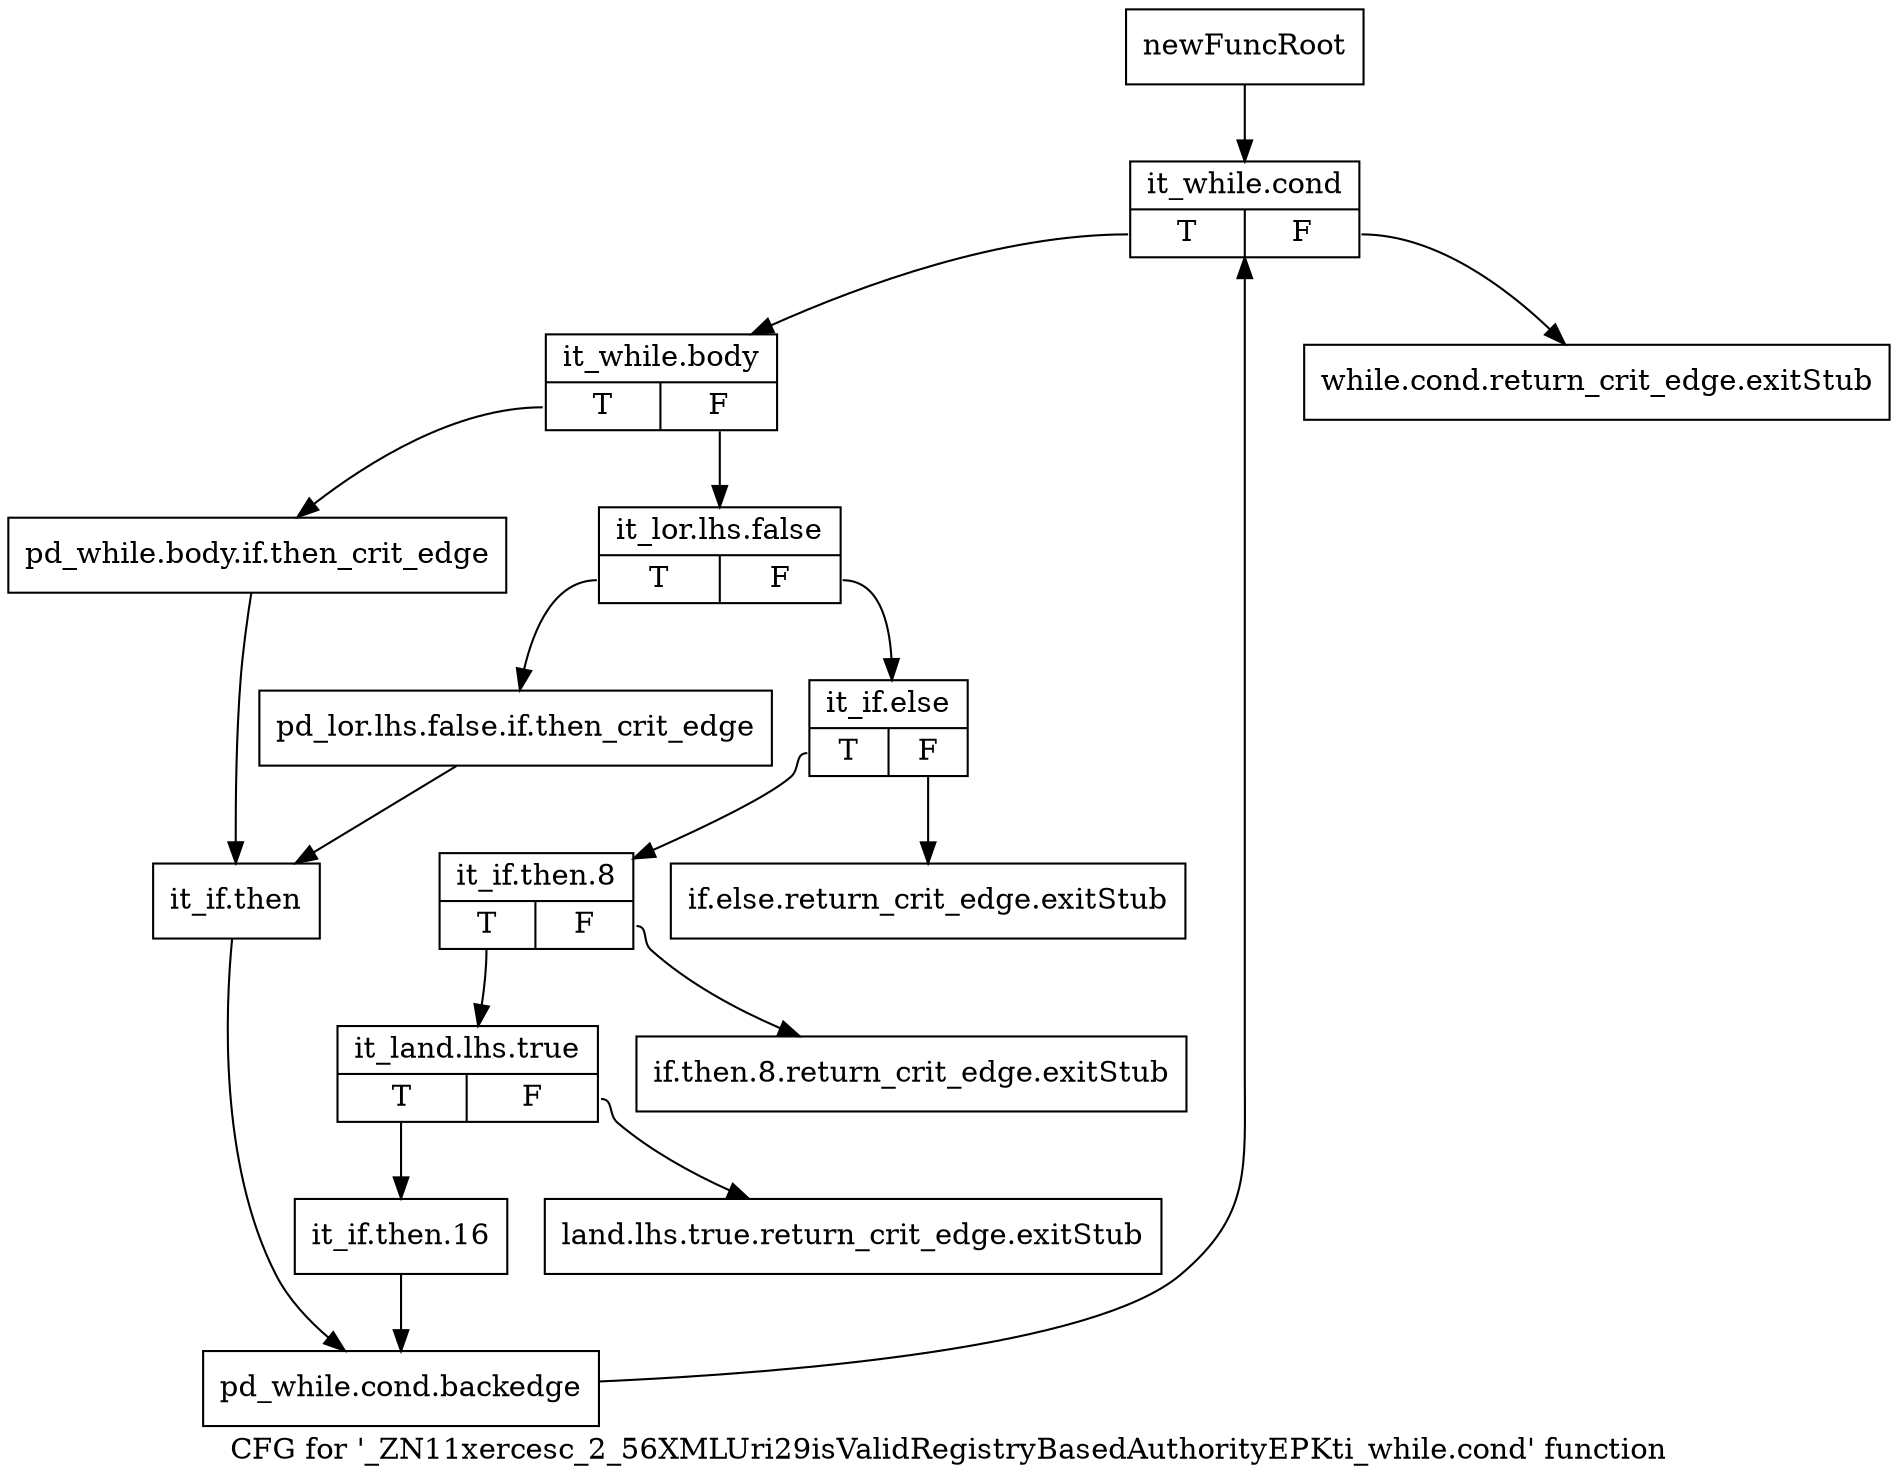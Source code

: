 digraph "CFG for '_ZN11xercesc_2_56XMLUri29isValidRegistryBasedAuthorityEPKti_while.cond' function" {
	label="CFG for '_ZN11xercesc_2_56XMLUri29isValidRegistryBasedAuthorityEPKti_while.cond' function";

	Node0x9bb9820 [shape=record,label="{newFuncRoot}"];
	Node0x9bb9820 -> Node0x9bba2d0;
	Node0x9bb9870 [shape=record,label="{while.cond.return_crit_edge.exitStub}"];
	Node0x9bb98c0 [shape=record,label="{if.else.return_crit_edge.exitStub}"];
	Node0x9bb9910 [shape=record,label="{if.then.8.return_crit_edge.exitStub}"];
	Node0x9bba280 [shape=record,label="{land.lhs.true.return_crit_edge.exitStub}"];
	Node0x9bba2d0 [shape=record,label="{it_while.cond|{<s0>T|<s1>F}}"];
	Node0x9bba2d0:s0 -> Node0x9bba320;
	Node0x9bba2d0:s1 -> Node0x9bb9870;
	Node0x9bba320 [shape=record,label="{it_while.body|{<s0>T|<s1>F}}"];
	Node0x9bba320:s0 -> Node0x9bba550;
	Node0x9bba320:s1 -> Node0x9bba370;
	Node0x9bba370 [shape=record,label="{it_lor.lhs.false|{<s0>T|<s1>F}}"];
	Node0x9bba370:s0 -> Node0x9bba500;
	Node0x9bba370:s1 -> Node0x9bba3c0;
	Node0x9bba3c0 [shape=record,label="{it_if.else|{<s0>T|<s1>F}}"];
	Node0x9bba3c0:s0 -> Node0x9bba410;
	Node0x9bba3c0:s1 -> Node0x9bb98c0;
	Node0x9bba410 [shape=record,label="{it_if.then.8|{<s0>T|<s1>F}}"];
	Node0x9bba410:s0 -> Node0x9bba460;
	Node0x9bba410:s1 -> Node0x9bb9910;
	Node0x9bba460 [shape=record,label="{it_land.lhs.true|{<s0>T|<s1>F}}"];
	Node0x9bba460:s0 -> Node0x9bba4b0;
	Node0x9bba460:s1 -> Node0x9bba280;
	Node0x9bba4b0 [shape=record,label="{it_if.then.16}"];
	Node0x9bba4b0 -> Node0x9bba5f0;
	Node0x9bba500 [shape=record,label="{pd_lor.lhs.false.if.then_crit_edge}"];
	Node0x9bba500 -> Node0x9bba5a0;
	Node0x9bba550 [shape=record,label="{pd_while.body.if.then_crit_edge}"];
	Node0x9bba550 -> Node0x9bba5a0;
	Node0x9bba5a0 [shape=record,label="{it_if.then}"];
	Node0x9bba5a0 -> Node0x9bba5f0;
	Node0x9bba5f0 [shape=record,label="{pd_while.cond.backedge}"];
	Node0x9bba5f0 -> Node0x9bba2d0;
}
